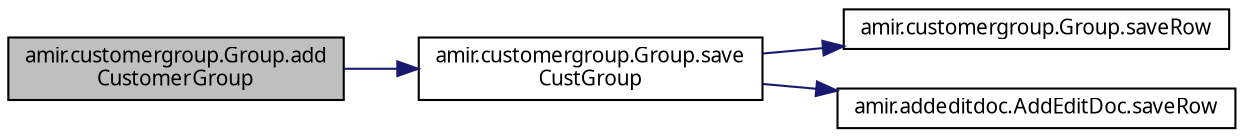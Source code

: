 digraph "amir.customergroup.Group.addCustomerGroup"
{
 // LATEX_PDF_SIZE
  edge [fontname="FreeSans.ttf",fontsize="10",labelfontname="FreeSans.ttf",labelfontsize="10"];
  node [fontname="FreeSans.ttf",fontsize="10",shape=record];
  rankdir="LR";
  Node1 [label="amir.customergroup.Group.add\lCustomerGroup",height=0.2,width=0.4,color="black", fillcolor="grey75", style="filled", fontcolor="black",tooltip=" "];
  Node1 -> Node2 [color="midnightblue",fontsize="10",style="solid",fontname="FreeSans.ttf"];
  Node2 [label="amir.customergroup.Group.save\lCustGroup",height=0.2,width=0.4,color="black", fillcolor="white", style="filled",URL="$classamir_1_1customergroup_1_1_group.html#a08055723bb447d8e880e530798e5e1d2",tooltip=" "];
  Node2 -> Node3 [color="midnightblue",fontsize="10",style="solid",fontname="FreeSans.ttf"];
  Node3 [label="amir.customergroup.Group.saveRow",height=0.2,width=0.4,color="black", fillcolor="white", style="filled",URL="$classamir_1_1customergroup_1_1_group.html#afa59f31cd5580e1740b29306ae3689b8",tooltip=" "];
  Node2 -> Node4 [color="midnightblue",fontsize="10",style="solid",fontname="FreeSans.ttf"];
  Node4 [label="amir.addeditdoc.AddEditDoc.saveRow",height=0.2,width=0.4,color="black", fillcolor="white", style="filled",URL="$classamir_1_1addeditdoc_1_1_add_edit_doc.html#a64aa76dee523341271cae1f6efb72ced",tooltip=" "];
}
